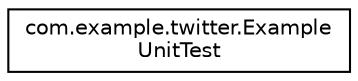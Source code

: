 digraph "类继承关系图"
{
  edge [fontname="Helvetica",fontsize="10",labelfontname="Helvetica",labelfontsize="10"];
  node [fontname="Helvetica",fontsize="10",shape=record];
  rankdir="LR";
  Node0 [label="com.example.twitter.Example\lUnitTest",height=0.2,width=0.4,color="black", fillcolor="white", style="filled",URL="$classcom_1_1example_1_1twitter_1_1_example_unit_test.html"];
}
